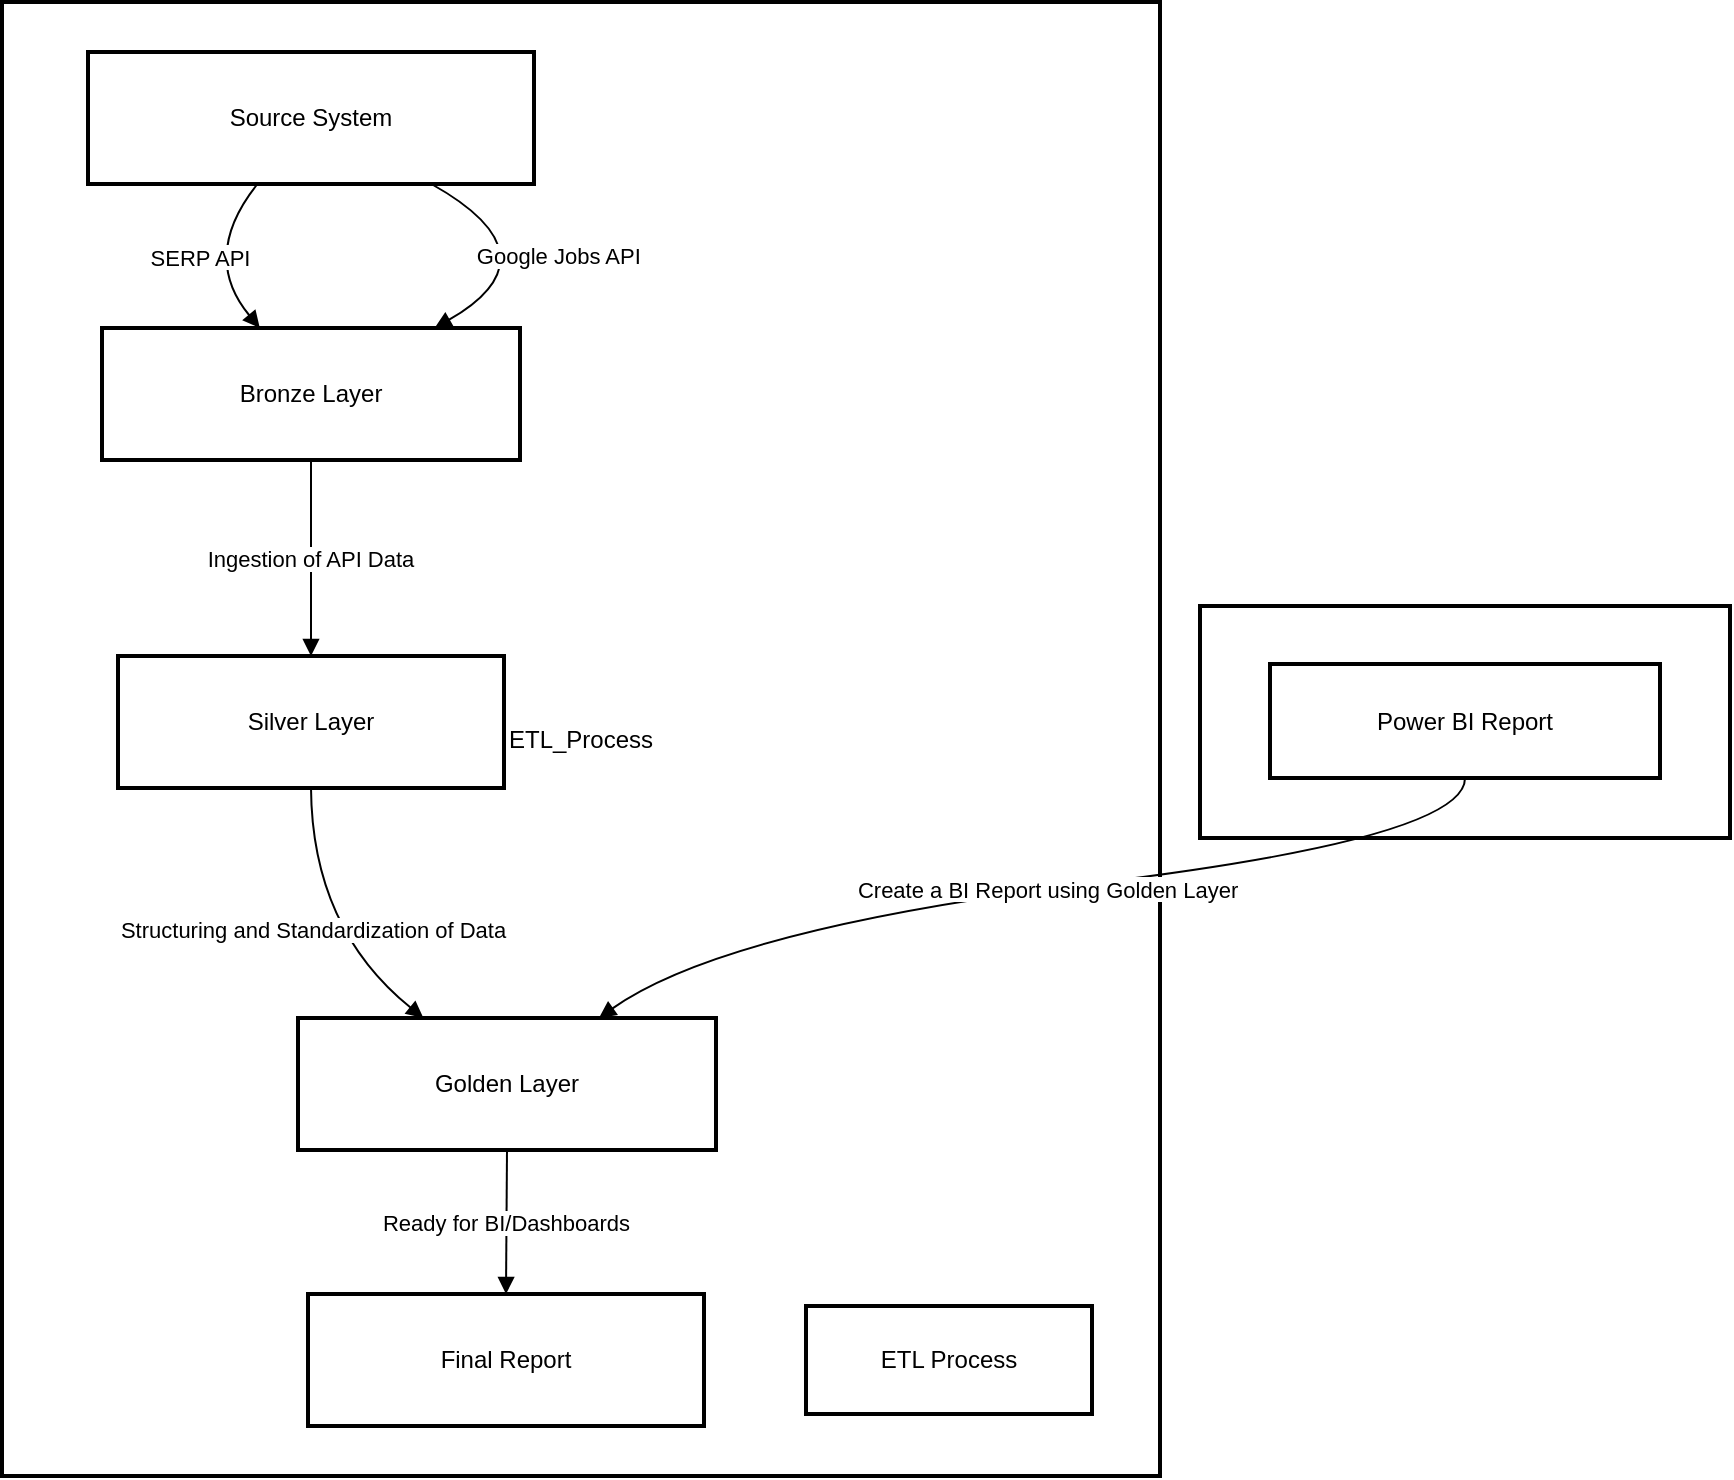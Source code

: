 <mxfile version="28.2.5">
  <diagram id="NY7KHTb2tWs4_XRKZLWw" name="Page-1">
    <mxGraphModel dx="1042" dy="527" grid="1" gridSize="10" guides="1" tooltips="1" connect="1" arrows="1" fold="1" page="1" pageScale="1" pageWidth="850" pageHeight="1100" math="0" shadow="0">
      <root>
        <mxCell id="0" />
        <mxCell id="1" parent="0" />
        <mxCell id="2" value="BI_Report" style="whiteSpace=wrap;strokeWidth=2;" parent="1" vertex="1">
          <mxGeometry x="607" y="310" width="265" height="116" as="geometry" />
        </mxCell>
        <mxCell id="3" value="ETL_Process" style="whiteSpace=wrap;strokeWidth=2;" parent="1" vertex="1">
          <mxGeometry x="8" y="8" width="579" height="737" as="geometry" />
        </mxCell>
        <mxCell id="4" value="Source System" style="whiteSpace=wrap;strokeWidth=2;" parent="1" vertex="1">
          <mxGeometry x="51" y="33" width="223" height="66" as="geometry" />
        </mxCell>
        <mxCell id="5" value="Bronze Layer" style="whiteSpace=wrap;strokeWidth=2;" parent="1" vertex="1">
          <mxGeometry x="58" y="171" width="209" height="66" as="geometry" />
        </mxCell>
        <mxCell id="6" value="Silver Layer" style="whiteSpace=wrap;strokeWidth=2;" parent="1" vertex="1">
          <mxGeometry x="66" y="335" width="193" height="66" as="geometry" />
        </mxCell>
        <mxCell id="7" value="Golden Layer" style="whiteSpace=wrap;strokeWidth=2;" parent="1" vertex="1">
          <mxGeometry x="156" y="516" width="209" height="66" as="geometry" />
        </mxCell>
        <mxCell id="8" value="Final Report" style="whiteSpace=wrap;strokeWidth=2;" parent="1" vertex="1">
          <mxGeometry x="161" y="654" width="198" height="66" as="geometry" />
        </mxCell>
        <mxCell id="9" value="ETL Process" style="whiteSpace=wrap;strokeWidth=2;" parent="1" vertex="1">
          <mxGeometry x="410" y="660" width="143" height="54" as="geometry" />
        </mxCell>
        <mxCell id="10" value="Power BI Report" style="whiteSpace=wrap;strokeWidth=2;" parent="1" vertex="1">
          <mxGeometry x="642" y="339" width="195" height="57" as="geometry" />
        </mxCell>
        <mxCell id="11" value="SERP API" style="curved=1;startArrow=none;endArrow=block;exitX=0.38;exitY=1;entryX=0.38;entryY=0.01;" parent="1" source="4" target="5" edge="1">
          <mxGeometry relative="1" as="geometry">
            <Array as="points">
              <mxPoint x="107" y="135" />
            </Array>
          </mxGeometry>
        </mxCell>
        <mxCell id="12" value="Google Jobs API" style="curved=1;startArrow=none;endArrow=block;exitX=0.77;exitY=1;entryX=0.79;entryY=0.01;" parent="1" source="4" target="5" edge="1">
          <mxGeometry relative="1" as="geometry">
            <Array as="points">
              <mxPoint x="287" y="135" />
            </Array>
          </mxGeometry>
        </mxCell>
        <mxCell id="13" value="Ingestion of API Data" style="curved=1;startArrow=none;endArrow=block;exitX=0.5;exitY=1.01;entryX=0.5;entryY=0;" parent="1" source="5" target="6" edge="1">
          <mxGeometry relative="1" as="geometry">
            <Array as="points" />
          </mxGeometry>
        </mxCell>
        <mxCell id="14" value="Structuring and Standardization of Data" style="curved=1;startArrow=none;endArrow=block;exitX=0.5;exitY=1;entryX=0.3;entryY=0;" parent="1" source="6" target="7" edge="1">
          <mxGeometry relative="1" as="geometry">
            <Array as="points">
              <mxPoint x="163" y="471" />
            </Array>
          </mxGeometry>
        </mxCell>
        <mxCell id="15" value="Ready for BI/Dashboards" style="curved=1;startArrow=none;endArrow=block;exitX=0.5;exitY=1;entryX=0.5;entryY=0;" parent="1" source="7" target="8" edge="1">
          <mxGeometry relative="1" as="geometry">
            <Array as="points" />
          </mxGeometry>
        </mxCell>
        <mxCell id="16" value="Create a BI Report using Golden Layer" style="curved=1;startArrow=none;endArrow=block;exitX=0.5;exitY=1.01;entryX=0.72;entryY=0;" parent="1" source="10" target="7" edge="1">
          <mxGeometry relative="1" as="geometry">
            <Array as="points">
              <mxPoint x="740" y="426" />
              <mxPoint x="370" y="471" />
            </Array>
          </mxGeometry>
        </mxCell>
      </root>
    </mxGraphModel>
  </diagram>
</mxfile>
